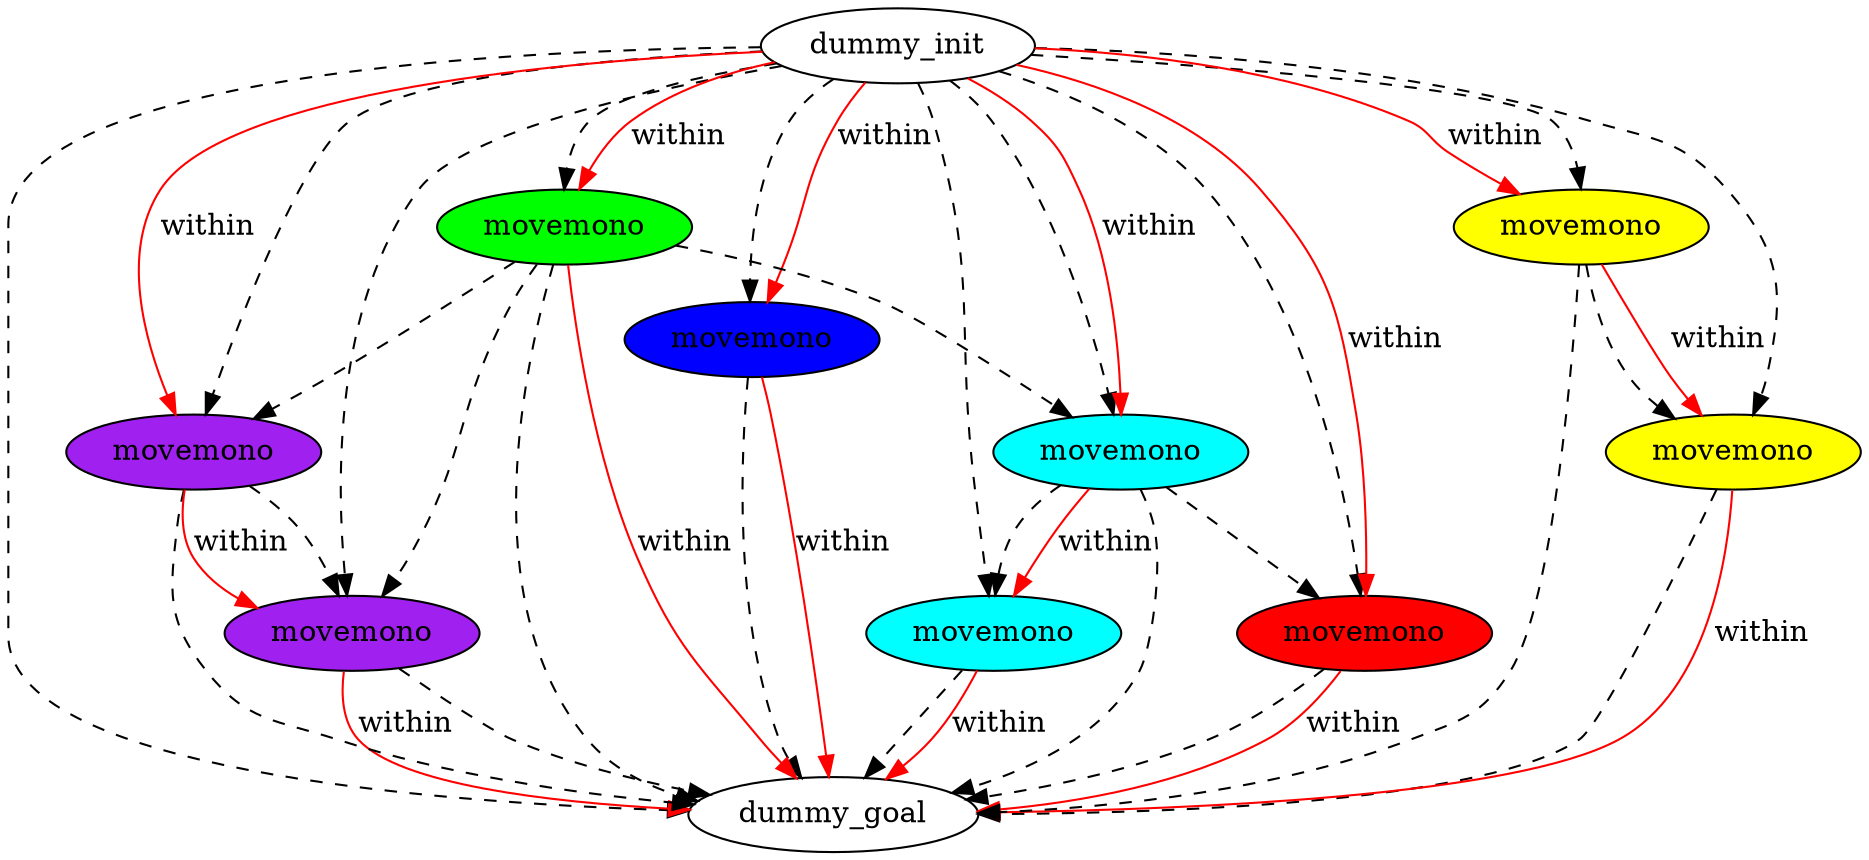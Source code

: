 digraph {
	"7279101c-93f3-503d-9d96-232d63d5e750" [label=dummy_init fillcolor=white style=filled]
	"e09ef2a3-ae77-e249-34a6-3e7632173525" [label=dummy_goal fillcolor=white style=filled]
	"2ad3136f-a338-17fa-b9db-138870aff6eb" [label=movemono fillcolor=purple style=filled]
	"87beb021-f636-14f5-50d0-f83dadb1be7a" [label=movemono fillcolor=blue style=filled]
	"421becca-0f60-00f3-fef7-24105528dc45" [label=movemono fillcolor=cyan style=filled]
	"546fcba3-b336-d143-26cf-bf5144352e6f" [label=movemono fillcolor=cyan style=filled]
	"734eab10-85e9-054f-455c-f668a3cb9e18" [label=movemono fillcolor=green style=filled]
	"e43081aa-6022-e3ff-3330-4e33deb0de7d" [label=movemono fillcolor=red style=filled]
	"68181f5b-bb56-588b-b172-ec53032e2730" [label=movemono fillcolor=yellow style=filled]
	"83c5c510-0e08-2343-eea7-7ea8bc5ad195" [label=movemono fillcolor=yellow style=filled]
	"931414e8-510e-641f-fe67-e8e90a88e6ca" [label=movemono fillcolor=purple style=filled]
	"7279101c-93f3-503d-9d96-232d63d5e750" -> "546fcba3-b336-d143-26cf-bf5144352e6f" [color=black style=dashed]
	"734eab10-85e9-054f-455c-f668a3cb9e18" -> "931414e8-510e-641f-fe67-e8e90a88e6ca" [color=black style=dashed]
	"931414e8-510e-641f-fe67-e8e90a88e6ca" -> "e09ef2a3-ae77-e249-34a6-3e7632173525" [color=black style=dashed]
	"421becca-0f60-00f3-fef7-24105528dc45" -> "e09ef2a3-ae77-e249-34a6-3e7632173525" [color=black style=dashed]
	"734eab10-85e9-054f-455c-f668a3cb9e18" -> "2ad3136f-a338-17fa-b9db-138870aff6eb" [color=black style=dashed]
	"87beb021-f636-14f5-50d0-f83dadb1be7a" -> "e09ef2a3-ae77-e249-34a6-3e7632173525" [color=black style=dashed]
	"2ad3136f-a338-17fa-b9db-138870aff6eb" -> "e09ef2a3-ae77-e249-34a6-3e7632173525" [color=black style=dashed]
	"546fcba3-b336-d143-26cf-bf5144352e6f" -> "421becca-0f60-00f3-fef7-24105528dc45" [color=black style=dashed]
	"7279101c-93f3-503d-9d96-232d63d5e750" -> "734eab10-85e9-054f-455c-f668a3cb9e18" [color=black style=dashed]
	"7279101c-93f3-503d-9d96-232d63d5e750" -> "e43081aa-6022-e3ff-3330-4e33deb0de7d" [color=black style=dashed]
	"83c5c510-0e08-2343-eea7-7ea8bc5ad195" -> "e09ef2a3-ae77-e249-34a6-3e7632173525" [color=black style=dashed]
	"83c5c510-0e08-2343-eea7-7ea8bc5ad195" -> "68181f5b-bb56-588b-b172-ec53032e2730" [color=black style=dashed]
	"7279101c-93f3-503d-9d96-232d63d5e750" -> "e09ef2a3-ae77-e249-34a6-3e7632173525" [color=black style=dashed]
	"7279101c-93f3-503d-9d96-232d63d5e750" -> "68181f5b-bb56-588b-b172-ec53032e2730" [color=black style=dashed]
	"68181f5b-bb56-588b-b172-ec53032e2730" -> "e09ef2a3-ae77-e249-34a6-3e7632173525" [color=black style=dashed]
	"7279101c-93f3-503d-9d96-232d63d5e750" -> "83c5c510-0e08-2343-eea7-7ea8bc5ad195" [color=black style=dashed]
	"e43081aa-6022-e3ff-3330-4e33deb0de7d" -> "e09ef2a3-ae77-e249-34a6-3e7632173525" [color=black style=dashed]
	"734eab10-85e9-054f-455c-f668a3cb9e18" -> "e09ef2a3-ae77-e249-34a6-3e7632173525" [color=black style=dashed]
	"7279101c-93f3-503d-9d96-232d63d5e750" -> "2ad3136f-a338-17fa-b9db-138870aff6eb" [color=black style=dashed]
	"7279101c-93f3-503d-9d96-232d63d5e750" -> "87beb021-f636-14f5-50d0-f83dadb1be7a" [color=black style=dashed]
	"931414e8-510e-641f-fe67-e8e90a88e6ca" -> "2ad3136f-a338-17fa-b9db-138870aff6eb" [color=black style=dashed]
	"7279101c-93f3-503d-9d96-232d63d5e750" -> "421becca-0f60-00f3-fef7-24105528dc45" [color=black style=dashed]
	"7279101c-93f3-503d-9d96-232d63d5e750" -> "931414e8-510e-641f-fe67-e8e90a88e6ca" [color=black style=dashed]
	"734eab10-85e9-054f-455c-f668a3cb9e18" -> "546fcba3-b336-d143-26cf-bf5144352e6f" [color=black style=dashed]
	"546fcba3-b336-d143-26cf-bf5144352e6f" -> "e43081aa-6022-e3ff-3330-4e33deb0de7d" [color=black style=dashed]
	"546fcba3-b336-d143-26cf-bf5144352e6f" -> "e09ef2a3-ae77-e249-34a6-3e7632173525" [color=black style=dashed]
	"421becca-0f60-00f3-fef7-24105528dc45" -> "e09ef2a3-ae77-e249-34a6-3e7632173525" [label=within color=red]
	"87beb021-f636-14f5-50d0-f83dadb1be7a" -> "e09ef2a3-ae77-e249-34a6-3e7632173525" [label=within color=red]
	"546fcba3-b336-d143-26cf-bf5144352e6f" -> "421becca-0f60-00f3-fef7-24105528dc45" [label=within color=red]
	"7279101c-93f3-503d-9d96-232d63d5e750" -> "87beb021-f636-14f5-50d0-f83dadb1be7a" [label=within color=red]
	"7279101c-93f3-503d-9d96-232d63d5e750" -> "83c5c510-0e08-2343-eea7-7ea8bc5ad195" [label=within color=red]
	"7279101c-93f3-503d-9d96-232d63d5e750" -> "734eab10-85e9-054f-455c-f668a3cb9e18" [label=within color=red]
	"931414e8-510e-641f-fe67-e8e90a88e6ca" -> "2ad3136f-a338-17fa-b9db-138870aff6eb" [label=within color=red]
	"734eab10-85e9-054f-455c-f668a3cb9e18" -> "e09ef2a3-ae77-e249-34a6-3e7632173525" [label=within color=red]
	"7279101c-93f3-503d-9d96-232d63d5e750" -> "e43081aa-6022-e3ff-3330-4e33deb0de7d" [label=within color=red]
	"7279101c-93f3-503d-9d96-232d63d5e750" -> "546fcba3-b336-d143-26cf-bf5144352e6f" [label=within color=red]
	"2ad3136f-a338-17fa-b9db-138870aff6eb" -> "e09ef2a3-ae77-e249-34a6-3e7632173525" [label=within color=red]
	"7279101c-93f3-503d-9d96-232d63d5e750" -> "931414e8-510e-641f-fe67-e8e90a88e6ca" [label=within color=red]
	"68181f5b-bb56-588b-b172-ec53032e2730" -> "e09ef2a3-ae77-e249-34a6-3e7632173525" [label=within color=red]
	"e43081aa-6022-e3ff-3330-4e33deb0de7d" -> "e09ef2a3-ae77-e249-34a6-3e7632173525" [label=within color=red]
	"83c5c510-0e08-2343-eea7-7ea8bc5ad195" -> "68181f5b-bb56-588b-b172-ec53032e2730" [label=within color=red]
}
